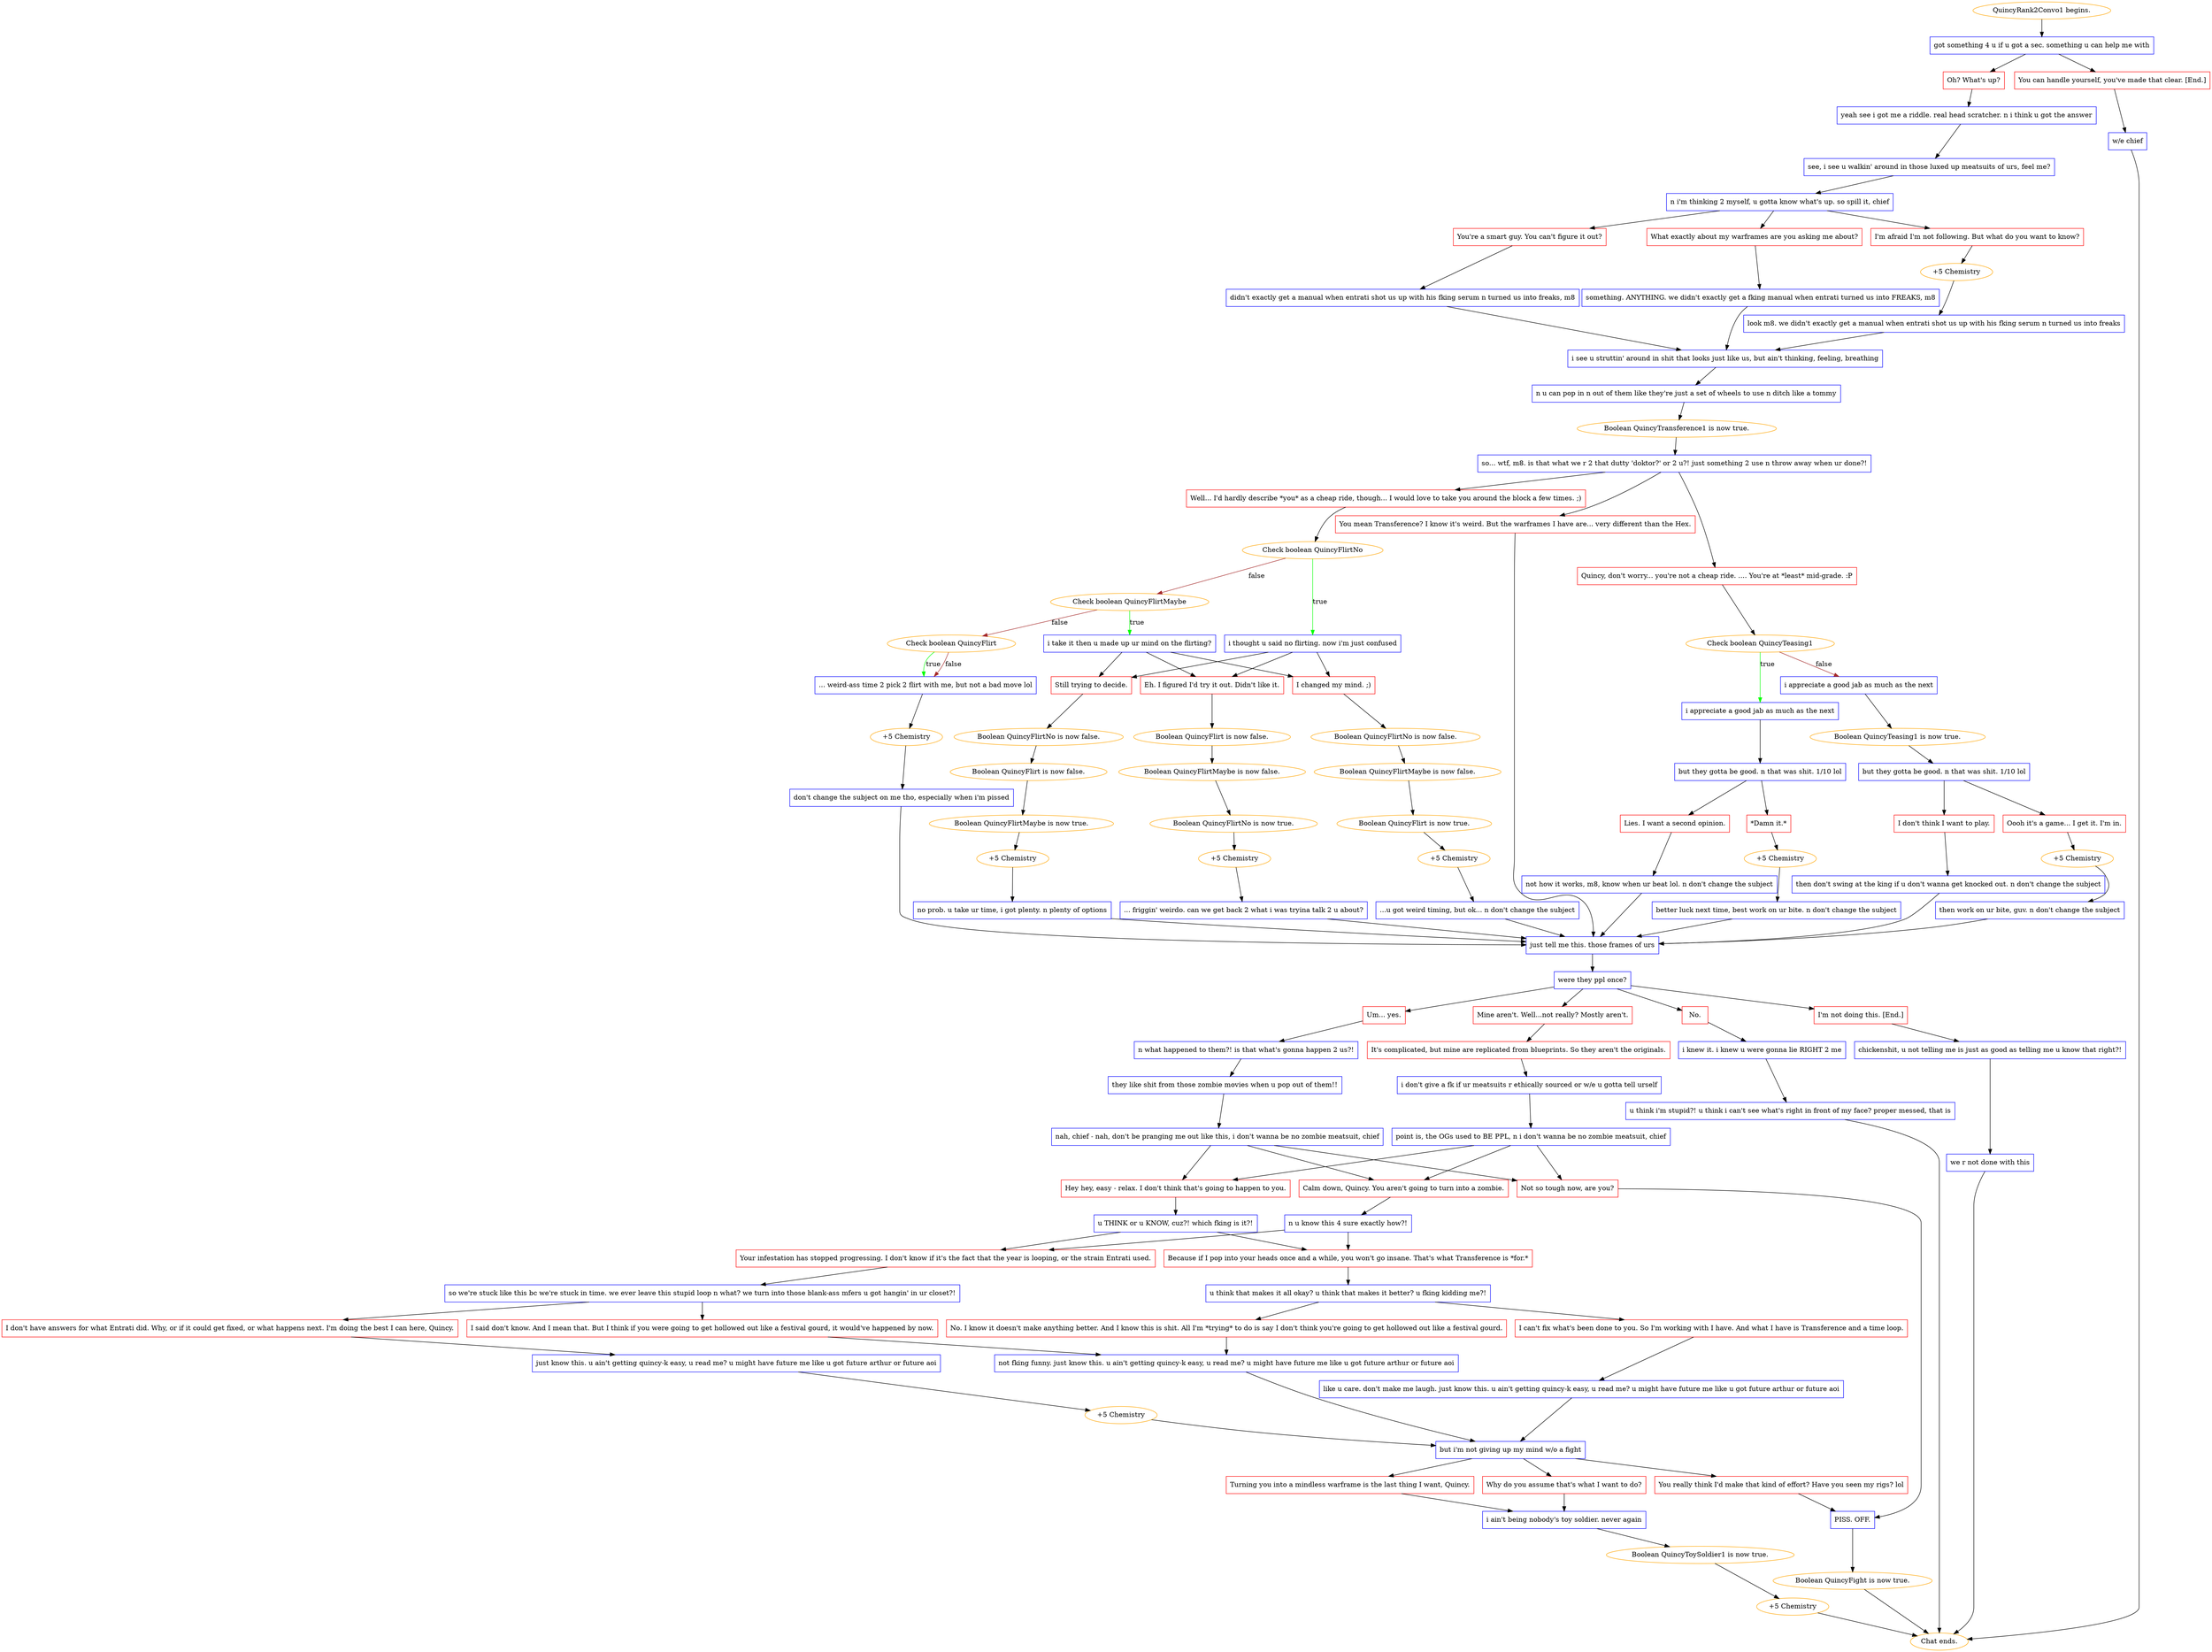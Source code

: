 digraph {
	"QuincyRank2Convo1 begins." [color=orange];
		"QuincyRank2Convo1 begins." -> j656720306;
	j656720306 [label="got something 4 u if u got a sec. something u can help me with",shape=box,color=blue];
		j656720306 -> j1445085805;
		j656720306 -> j2158198804;
	j1445085805 [label="Oh? What's up?",shape=box,color=red];
		j1445085805 -> j1729225825;
	j2158198804 [label="You can handle yourself, you've made that clear. [End.]",shape=box,color=red];
		j2158198804 -> j846244836;
	j1729225825 [label="yeah see i got me a riddle. real head scratcher. n i think u got the answer",shape=box,color=blue];
		j1729225825 -> j1083752181;
	j846244836 [label="w/e chief",shape=box,color=blue];
		j846244836 -> "Chat ends.";
	j1083752181 [label="see, i see u walkin' around in those luxed up meatsuits of urs, feel me?",shape=box,color=blue];
		j1083752181 -> j3239292810;
	"Chat ends." [color=orange];
	j3239292810 [label="n i'm thinking 2 myself, u gotta know what's up. so spill it, chief",shape=box,color=blue];
		j3239292810 -> j1141200988;
		j3239292810 -> j2415603200;
		j3239292810 -> j3504894920;
	j1141200988 [label="What exactly about my warframes are you asking me about?",shape=box,color=red];
		j1141200988 -> j748968491;
	j2415603200 [label="I'm afraid I'm not following. But what do you want to know?",shape=box,color=red];
		j2415603200 -> j2844438969;
	j3504894920 [label="You're a smart guy. You can't figure it out?",shape=box,color=red];
		j3504894920 -> j2641168346;
	j748968491 [label="something. ANYTHING. we didn't exactly get a fking manual when entrati turned us into FREAKS, m8",shape=box,color=blue];
		j748968491 -> j153590814;
	j2844438969 [label="+5 Chemistry",color=orange];
		j2844438969 -> j492269171;
	j2641168346 [label="didn't exactly get a manual when entrati shot us up with his fking serum n turned us into freaks, m8",shape=box,color=blue];
		j2641168346 -> j153590814;
	j153590814 [label="i see u struttin' around in shit that looks just like us, but ain't thinking, feeling, breathing",shape=box,color=blue];
		j153590814 -> j3199083873;
	j492269171 [label="look m8. we didn't exactly get a manual when entrati shot us up with his fking serum n turned us into freaks",shape=box,color=blue];
		j492269171 -> j153590814;
	j3199083873 [label="n u can pop in n out of them like they're just a set of wheels to use n ditch like a tommy",shape=box,color=blue];
		j3199083873 -> j2012427425;
	j2012427425 [label="Boolean QuincyTransference1 is now true.",color=orange];
		j2012427425 -> j2614278007;
	j2614278007 [label="so... wtf, m8. is that what we r 2 that dutty 'doktor?' or 2 u?! just something 2 use n throw away when ur done?!",shape=box,color=blue];
		j2614278007 -> j3154868226;
		j2614278007 -> j2500105443;
		j2614278007 -> j3595279872;
	j3154868226 [label="You mean Transference? I know it's weird. But the warframes I have are... very different than the Hex.",shape=box,color=red];
		j3154868226 -> j922710341;
	j2500105443 [label="Quincy, don't worry... you're not a cheap ride. .... You're at *least* mid-grade. :P",shape=box,color=red];
		j2500105443 -> j1909544397;
	j3595279872 [label="Well... I'd hardly describe *you* as a cheap ride, though... I would love to take you around the block a few times. ;)",shape=box,color=red];
		j3595279872 -> j3515667105;
	j922710341 [label="just tell me this. those frames of urs",shape=box,color=blue];
		j922710341 -> j2988455316;
	j1909544397 [label="Check boolean QuincyTeasing1",color=orange];
		j1909544397 -> j264248891 [label=true,color=green];
		j1909544397 -> j2084719973 [label=false,color=brown];
	j3515667105 [label="Check boolean QuincyFlirtNo",color=orange];
		j3515667105 -> j4046340270 [label=true,color=green];
		j3515667105 -> j4006540290 [label=false,color=brown];
	j2988455316 [label="were they ppl once?",shape=box,color=blue];
		j2988455316 -> j274378958;
		j2988455316 -> j241290973;
		j2988455316 -> j462100041;
		j2988455316 -> j1402253165;
	j264248891 [label="i appreciate a good jab as much as the next",shape=box,color=blue];
		j264248891 -> j3661857858;
	j2084719973 [label="i appreciate a good jab as much as the next",shape=box,color=blue];
		j2084719973 -> j3534099608;
	j4046340270 [label="i thought u said no flirting. now i'm just confused",shape=box,color=blue];
		j4046340270 -> j4088845618;
		j4046340270 -> j1896425513;
		j4046340270 -> j4090339896;
	j4006540290 [label="Check boolean QuincyFlirtMaybe",color=orange];
		j4006540290 -> j157422021 [label=true,color=green];
		j4006540290 -> j2034270586 [label=false,color=brown];
	j274378958 [label="Um... yes.",shape=box,color=red];
		j274378958 -> j967826535;
	j241290973 [label="Mine aren't. Well...not really? Mostly aren't.",shape=box,color=red];
		j241290973 -> j803807305;
	j462100041 [label="No.",shape=box,color=red];
		j462100041 -> j2458409425;
	j1402253165 [label="I'm not doing this. [End.]",shape=box,color=red];
		j1402253165 -> j1438418281;
	j3661857858 [label="but they gotta be good. n that was shit. 1/10 lol",shape=box,color=blue];
		j3661857858 -> j440875427;
		j3661857858 -> j1848089072;
	j3534099608 [label="Boolean QuincyTeasing1 is now true.",color=orange];
		j3534099608 -> j4288284884;
	j4088845618 [label="I changed my mind. ;)",shape=box,color=red];
		j4088845618 -> j4175698565;
	j1896425513 [label="Eh. I figured I'd try it out. Didn't like it.",shape=box,color=red];
		j1896425513 -> j2674134757;
	j4090339896 [label="Still trying to decide.",shape=box,color=red];
		j4090339896 -> j4037905714;
	j157422021 [label="i take it then u made up ur mind on the flirting?",shape=box,color=blue];
		j157422021 -> j4088845618;
		j157422021 -> j1896425513;
		j157422021 -> j4090339896;
	j2034270586 [label="Check boolean QuincyFlirt",color=orange];
		j2034270586 -> j3527409974 [label=true,color=green];
		j2034270586 -> j3527409974 [label=false,color=brown];
	j967826535 [label="n what happened to them?! is that what's gonna happen 2 us?!",shape=box,color=blue];
		j967826535 -> j1102207493;
	j803807305 [label="It's complicated, but mine are replicated from blueprints. So they aren't the originals.",shape=box,color=red];
		j803807305 -> j632362437;
	j2458409425 [label="i knew it. i knew u were gonna lie RIGHT 2 me",shape=box,color=blue];
		j2458409425 -> j262005812;
	j1438418281 [label="chickenshit, u not telling me is just as good as telling me u know that right?!",shape=box,color=blue];
		j1438418281 -> j4045120874;
	j440875427 [label="*Damn it.*",shape=box,color=red];
		j440875427 -> j4281540970;
	j1848089072 [label="Lies. I want a second opinion.",shape=box,color=red];
		j1848089072 -> j3023739726;
	j4288284884 [label="but they gotta be good. n that was shit. 1/10 lol",shape=box,color=blue];
		j4288284884 -> j225138967;
		j4288284884 -> j3155472411;
	j4175698565 [label="Boolean QuincyFlirtNo is now false.",color=orange];
		j4175698565 -> j2739414500;
	j2674134757 [label="Boolean QuincyFlirt is now false.",color=orange];
		j2674134757 -> j257698909;
	j4037905714 [label="Boolean QuincyFlirtNo is now false.",color=orange];
		j4037905714 -> j2063077494;
	j3527409974 [label="... weird-ass time 2 pick 2 flirt with me, but not a bad move lol",shape=box,color=blue];
		j3527409974 -> j545899098;
	j1102207493 [label="they like shit from those zombie movies when u pop out of them!!",shape=box,color=blue];
		j1102207493 -> j3257314263;
	j632362437 [label="i don't give a fk if ur meatsuits r ethically sourced or w/e u gotta tell urself",shape=box,color=blue];
		j632362437 -> j3904414435;
	j262005812 [label="u think i'm stupid?! u think i can't see what's right in front of my face? proper messed, that is",shape=box,color=blue];
		j262005812 -> "Chat ends.";
	j4045120874 [label="we r not done with this",shape=box,color=blue];
		j4045120874 -> "Chat ends.";
	j4281540970 [label="+5 Chemistry",color=orange];
		j4281540970 -> j691513234;
	j3023739726 [label="not how it works, m8, know when ur beat lol. n don't change the subject",shape=box,color=blue];
		j3023739726 -> j922710341;
	j225138967 [label="I don't think I want to play.",shape=box,color=red];
		j225138967 -> j3355649190;
	j3155472411 [label="Oooh it's a game... I get it. I'm in.",shape=box,color=red];
		j3155472411 -> j3158518569;
	j2739414500 [label="Boolean QuincyFlirtMaybe is now false.",color=orange];
		j2739414500 -> j3099444358;
	j257698909 [label="Boolean QuincyFlirtMaybe is now false.",color=orange];
		j257698909 -> j3643339443;
	j2063077494 [label="Boolean QuincyFlirt is now false.",color=orange];
		j2063077494 -> j1530685537;
	j545899098 [label="+5 Chemistry",color=orange];
		j545899098 -> j3564909820;
	j3257314263 [label="nah, chief - nah, don't be pranging me out like this, i don't wanna be no zombie meatsuit, chief",shape=box,color=blue];
		j3257314263 -> j2160213052;
		j3257314263 -> j3242570444;
		j3257314263 -> j1655919549;
	j3904414435 [label="point is, the OGs used to BE PPL, n i don't wanna be no zombie meatsuit, chief",shape=box,color=blue];
		j3904414435 -> j2160213052;
		j3904414435 -> j3242570444;
		j3904414435 -> j1655919549;
	j691513234 [label="better luck next time, best work on ur bite. n don't change the subject",shape=box,color=blue];
		j691513234 -> j922710341;
	j3355649190 [label="then don't swing at the king if u don't wanna get knocked out. n don't change the subject",shape=box,color=blue];
		j3355649190 -> j922710341;
	j3158518569 [label="+5 Chemistry",color=orange];
		j3158518569 -> j3955250538;
	j3099444358 [label="Boolean QuincyFlirt is now true.",color=orange];
		j3099444358 -> j4185300359;
	j3643339443 [label="Boolean QuincyFlirtNo is now true.",color=orange];
		j3643339443 -> j2514486952;
	j1530685537 [label="Boolean QuincyFlirtMaybe is now true.",color=orange];
		j1530685537 -> j2616213255;
	j3564909820 [label="don't change the subject on me tho, especially when i'm pissed",shape=box,color=blue];
		j3564909820 -> j922710341;
	j2160213052 [label="Hey hey, easy - relax. I don't think that's going to happen to you.",shape=box,color=red];
		j2160213052 -> j559115490;
	j3242570444 [label="Calm down, Quincy. You aren't going to turn into a zombie.",shape=box,color=red];
		j3242570444 -> j2272070871;
	j1655919549 [label="Not so tough now, are you?",shape=box,color=red];
		j1655919549 -> j787801023;
	j3955250538 [label="then work on ur bite, guv. n don't change the subject",shape=box,color=blue];
		j3955250538 -> j922710341;
	j4185300359 [label="+5 Chemistry",color=orange];
		j4185300359 -> j172492650;
	j2514486952 [label="+5 Chemistry",color=orange];
		j2514486952 -> j712093989;
	j2616213255 [label="+5 Chemistry",color=orange];
		j2616213255 -> j2733569229;
	j559115490 [label="u THINK or u KNOW, cuz?! which fking is it?!",shape=box,color=blue];
		j559115490 -> j1705622747;
		j559115490 -> j533931188;
	j2272070871 [label="n u know this 4 sure exactly how?!",shape=box,color=blue];
		j2272070871 -> j533931188;
		j2272070871 -> j1705622747;
	j787801023 [label="PISS. OFF.",shape=box,color=blue];
		j787801023 -> j2299206206;
	j172492650 [label="...u got weird timing, but ok... n don't change the subject",shape=box,color=blue];
		j172492650 -> j922710341;
	j712093989 [label="... friggin' weirdo. can we get back 2 what i was tryina talk 2 u about?",shape=box,color=blue];
		j712093989 -> j922710341;
	j2733569229 [label="no prob. u take ur time, i got plenty. n plenty of options",shape=box,color=blue];
		j2733569229 -> j922710341;
	j1705622747 [label="Because if I pop into your heads once and a while, you won't go insane. That's what Transference is *for.*",shape=box,color=red];
		j1705622747 -> j3940854756;
	j533931188 [label="Your infestation has stopped progressing. I don't know if it's the fact that the year is looping, or the strain Entrati used.",shape=box,color=red];
		j533931188 -> j3264124365;
	j2299206206 [label="Boolean QuincyFight is now true.",color=orange];
		j2299206206 -> "Chat ends.";
	j3940854756 [label="u think that makes it all okay? u think that makes it better? u fking kidding me?!",shape=box,color=blue];
		j3940854756 -> j3731404250;
		j3940854756 -> j4055659610;
	j3264124365 [label="so we're stuck like this bc we're stuck in time. we ever leave this stupid loop n what? we turn into those blank-ass mfers u got hangin' in ur closet?!",shape=box,color=blue];
		j3264124365 -> j810776267;
		j3264124365 -> j3162852281;
	j3731404250 [label="No. I know it doesn't make anything better. And I know this is shit. All I'm *trying* to do is say I don't think you're going to get hollowed out like a festival gourd.",shape=box,color=red];
		j3731404250 -> j1659918223;
	j4055659610 [label="I can't fix what's been done to you. So I'm working with I have. And what I have is Transference and a time loop.",shape=box,color=red];
		j4055659610 -> j3531346265;
	j810776267 [label="I don't have answers for what Entrati did. Why, or if it could get fixed, or what happens next. I'm doing the best I can here, Quincy.",shape=box,color=red];
		j810776267 -> j3727648505;
	j3162852281 [label="I said don't know. And I mean that. But I think if you were going to get hollowed out like a festival gourd, it would've happened by now.",shape=box,color=red];
		j3162852281 -> j1659918223;
	j1659918223 [label="not fking funny. just know this. u ain't getting quincy-k easy, u read me? u might have future me like u got future arthur or future aoi",shape=box,color=blue];
		j1659918223 -> j487177689;
	j3531346265 [label="like u care. don't make me laugh. just know this. u ain't getting quincy-k easy, u read me? u might have future me like u got future arthur or future aoi",shape=box,color=blue];
		j3531346265 -> j487177689;
	j3727648505 [label="just know this. u ain't getting quincy-k easy, u read me? u might have future me like u got future arthur or future aoi",shape=box,color=blue];
		j3727648505 -> j2065581377;
	j487177689 [label="but i'm not giving up my mind w/o a fight",shape=box,color=blue];
		j487177689 -> j8039225;
		j487177689 -> j3102876163;
		j487177689 -> j3394258502;
	j2065581377 [label="+5 Chemistry",color=orange];
		j2065581377 -> j487177689;
	j8039225 [label="Turning you into a mindless warframe is the last thing I want, Quincy.",shape=box,color=red];
		j8039225 -> j3071092071;
	j3102876163 [label="Why do you assume that's what I want to do?",shape=box,color=red];
		j3102876163 -> j3071092071;
	j3394258502 [label="You really think I'd make that kind of effort? Have you seen my rigs? lol",shape=box,color=red];
		j3394258502 -> j787801023;
	j3071092071 [label="i ain't being nobody's toy soldier. never again",shape=box,color=blue];
		j3071092071 -> j2433684752;
	j2433684752 [label="Boolean QuincyToySoldier1 is now true.",color=orange];
		j2433684752 -> j4081414586;
	j4081414586 [label="+5 Chemistry",color=orange];
		j4081414586 -> "Chat ends.";
}
